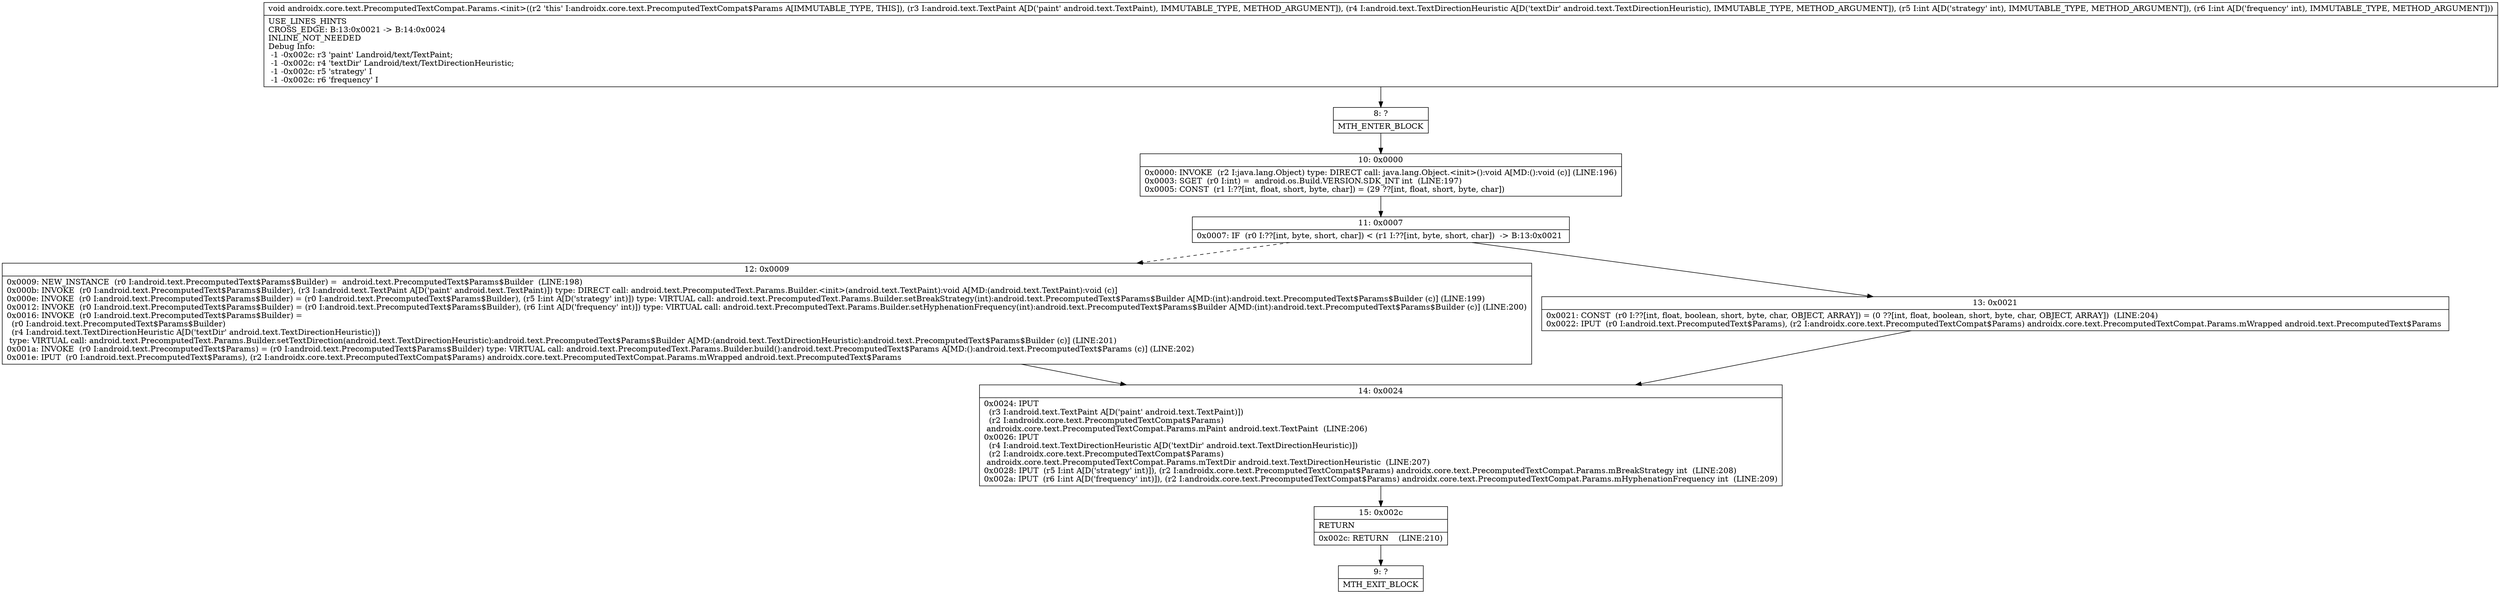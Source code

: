 digraph "CFG forandroidx.core.text.PrecomputedTextCompat.Params.\<init\>(Landroid\/text\/TextPaint;Landroid\/text\/TextDirectionHeuristic;II)V" {
Node_8 [shape=record,label="{8\:\ ?|MTH_ENTER_BLOCK\l}"];
Node_10 [shape=record,label="{10\:\ 0x0000|0x0000: INVOKE  (r2 I:java.lang.Object) type: DIRECT call: java.lang.Object.\<init\>():void A[MD:():void (c)] (LINE:196)\l0x0003: SGET  (r0 I:int) =  android.os.Build.VERSION.SDK_INT int  (LINE:197)\l0x0005: CONST  (r1 I:??[int, float, short, byte, char]) = (29 ??[int, float, short, byte, char]) \l}"];
Node_11 [shape=record,label="{11\:\ 0x0007|0x0007: IF  (r0 I:??[int, byte, short, char]) \< (r1 I:??[int, byte, short, char])  \-\> B:13:0x0021 \l}"];
Node_12 [shape=record,label="{12\:\ 0x0009|0x0009: NEW_INSTANCE  (r0 I:android.text.PrecomputedText$Params$Builder) =  android.text.PrecomputedText$Params$Builder  (LINE:198)\l0x000b: INVOKE  (r0 I:android.text.PrecomputedText$Params$Builder), (r3 I:android.text.TextPaint A[D('paint' android.text.TextPaint)]) type: DIRECT call: android.text.PrecomputedText.Params.Builder.\<init\>(android.text.TextPaint):void A[MD:(android.text.TextPaint):void (c)]\l0x000e: INVOKE  (r0 I:android.text.PrecomputedText$Params$Builder) = (r0 I:android.text.PrecomputedText$Params$Builder), (r5 I:int A[D('strategy' int)]) type: VIRTUAL call: android.text.PrecomputedText.Params.Builder.setBreakStrategy(int):android.text.PrecomputedText$Params$Builder A[MD:(int):android.text.PrecomputedText$Params$Builder (c)] (LINE:199)\l0x0012: INVOKE  (r0 I:android.text.PrecomputedText$Params$Builder) = (r0 I:android.text.PrecomputedText$Params$Builder), (r6 I:int A[D('frequency' int)]) type: VIRTUAL call: android.text.PrecomputedText.Params.Builder.setHyphenationFrequency(int):android.text.PrecomputedText$Params$Builder A[MD:(int):android.text.PrecomputedText$Params$Builder (c)] (LINE:200)\l0x0016: INVOKE  (r0 I:android.text.PrecomputedText$Params$Builder) = \l  (r0 I:android.text.PrecomputedText$Params$Builder)\l  (r4 I:android.text.TextDirectionHeuristic A[D('textDir' android.text.TextDirectionHeuristic)])\l type: VIRTUAL call: android.text.PrecomputedText.Params.Builder.setTextDirection(android.text.TextDirectionHeuristic):android.text.PrecomputedText$Params$Builder A[MD:(android.text.TextDirectionHeuristic):android.text.PrecomputedText$Params$Builder (c)] (LINE:201)\l0x001a: INVOKE  (r0 I:android.text.PrecomputedText$Params) = (r0 I:android.text.PrecomputedText$Params$Builder) type: VIRTUAL call: android.text.PrecomputedText.Params.Builder.build():android.text.PrecomputedText$Params A[MD:():android.text.PrecomputedText$Params (c)] (LINE:202)\l0x001e: IPUT  (r0 I:android.text.PrecomputedText$Params), (r2 I:androidx.core.text.PrecomputedTextCompat$Params) androidx.core.text.PrecomputedTextCompat.Params.mWrapped android.text.PrecomputedText$Params \l}"];
Node_14 [shape=record,label="{14\:\ 0x0024|0x0024: IPUT  \l  (r3 I:android.text.TextPaint A[D('paint' android.text.TextPaint)])\l  (r2 I:androidx.core.text.PrecomputedTextCompat$Params)\l androidx.core.text.PrecomputedTextCompat.Params.mPaint android.text.TextPaint  (LINE:206)\l0x0026: IPUT  \l  (r4 I:android.text.TextDirectionHeuristic A[D('textDir' android.text.TextDirectionHeuristic)])\l  (r2 I:androidx.core.text.PrecomputedTextCompat$Params)\l androidx.core.text.PrecomputedTextCompat.Params.mTextDir android.text.TextDirectionHeuristic  (LINE:207)\l0x0028: IPUT  (r5 I:int A[D('strategy' int)]), (r2 I:androidx.core.text.PrecomputedTextCompat$Params) androidx.core.text.PrecomputedTextCompat.Params.mBreakStrategy int  (LINE:208)\l0x002a: IPUT  (r6 I:int A[D('frequency' int)]), (r2 I:androidx.core.text.PrecomputedTextCompat$Params) androidx.core.text.PrecomputedTextCompat.Params.mHyphenationFrequency int  (LINE:209)\l}"];
Node_15 [shape=record,label="{15\:\ 0x002c|RETURN\l|0x002c: RETURN    (LINE:210)\l}"];
Node_9 [shape=record,label="{9\:\ ?|MTH_EXIT_BLOCK\l}"];
Node_13 [shape=record,label="{13\:\ 0x0021|0x0021: CONST  (r0 I:??[int, float, boolean, short, byte, char, OBJECT, ARRAY]) = (0 ??[int, float, boolean, short, byte, char, OBJECT, ARRAY])  (LINE:204)\l0x0022: IPUT  (r0 I:android.text.PrecomputedText$Params), (r2 I:androidx.core.text.PrecomputedTextCompat$Params) androidx.core.text.PrecomputedTextCompat.Params.mWrapped android.text.PrecomputedText$Params \l}"];
MethodNode[shape=record,label="{void androidx.core.text.PrecomputedTextCompat.Params.\<init\>((r2 'this' I:androidx.core.text.PrecomputedTextCompat$Params A[IMMUTABLE_TYPE, THIS]), (r3 I:android.text.TextPaint A[D('paint' android.text.TextPaint), IMMUTABLE_TYPE, METHOD_ARGUMENT]), (r4 I:android.text.TextDirectionHeuristic A[D('textDir' android.text.TextDirectionHeuristic), IMMUTABLE_TYPE, METHOD_ARGUMENT]), (r5 I:int A[D('strategy' int), IMMUTABLE_TYPE, METHOD_ARGUMENT]), (r6 I:int A[D('frequency' int), IMMUTABLE_TYPE, METHOD_ARGUMENT]))  | USE_LINES_HINTS\lCROSS_EDGE: B:13:0x0021 \-\> B:14:0x0024\lINLINE_NOT_NEEDED\lDebug Info:\l  \-1 \-0x002c: r3 'paint' Landroid\/text\/TextPaint;\l  \-1 \-0x002c: r4 'textDir' Landroid\/text\/TextDirectionHeuristic;\l  \-1 \-0x002c: r5 'strategy' I\l  \-1 \-0x002c: r6 'frequency' I\l}"];
MethodNode -> Node_8;Node_8 -> Node_10;
Node_10 -> Node_11;
Node_11 -> Node_12[style=dashed];
Node_11 -> Node_13;
Node_12 -> Node_14;
Node_14 -> Node_15;
Node_15 -> Node_9;
Node_13 -> Node_14;
}

